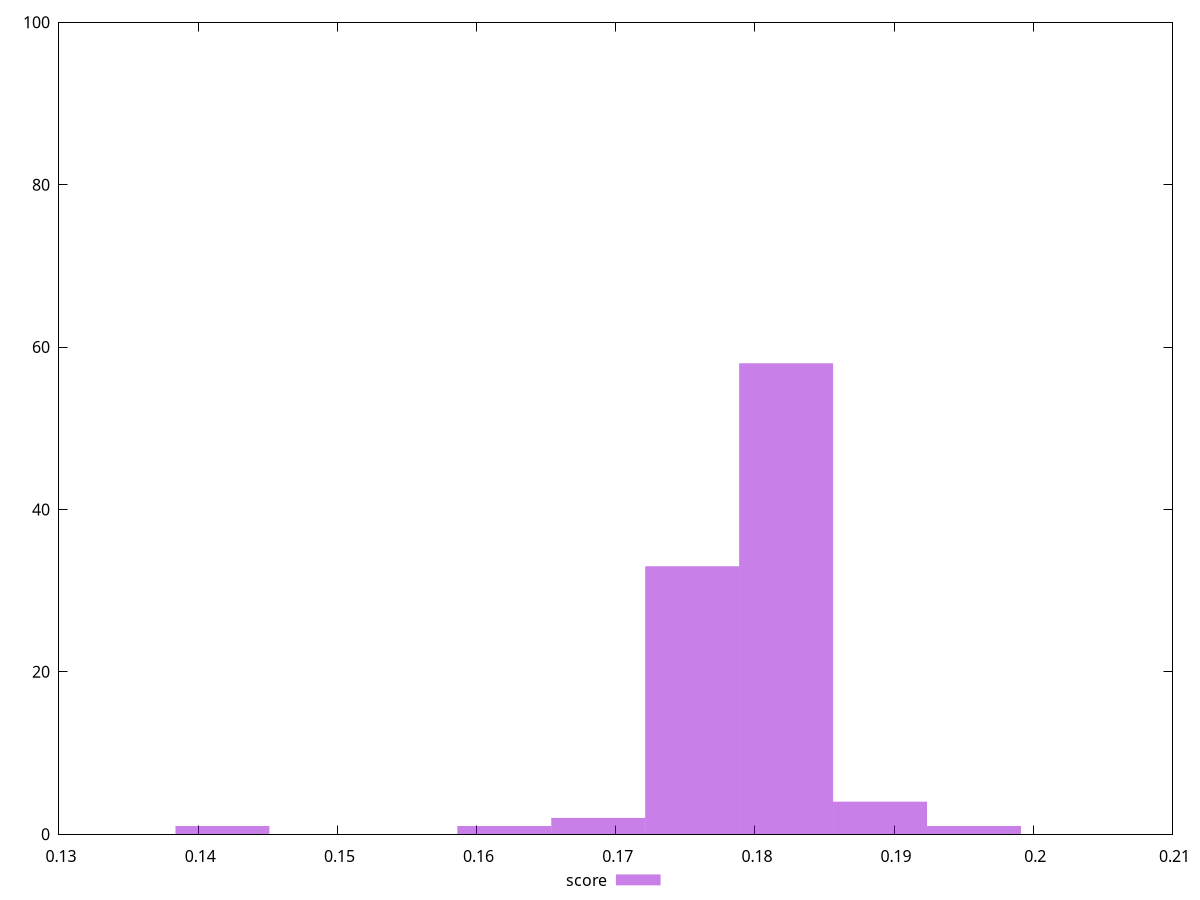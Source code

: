 reset
set terminal svg size 640, 490 enhanced background rgb 'white'
set output "report_00007_2020-12-11T15:55:29.892Z/interactive/samples/pages/score/histogram.svg"

$score <<EOF
0.14174194207698443 1
0.17549002352388549 33
0.18223963981326569 58
0.16874040723450526 2
0.1889892561026459 4
0.16199079094512506 1
0.19573887239202611 1
EOF

set key outside below
set boxwidth 0.006749616289380211
set yrange [0:100]
set style fill transparent solid 0.5 noborder

plot \
  $score title "score" with boxes, \


reset